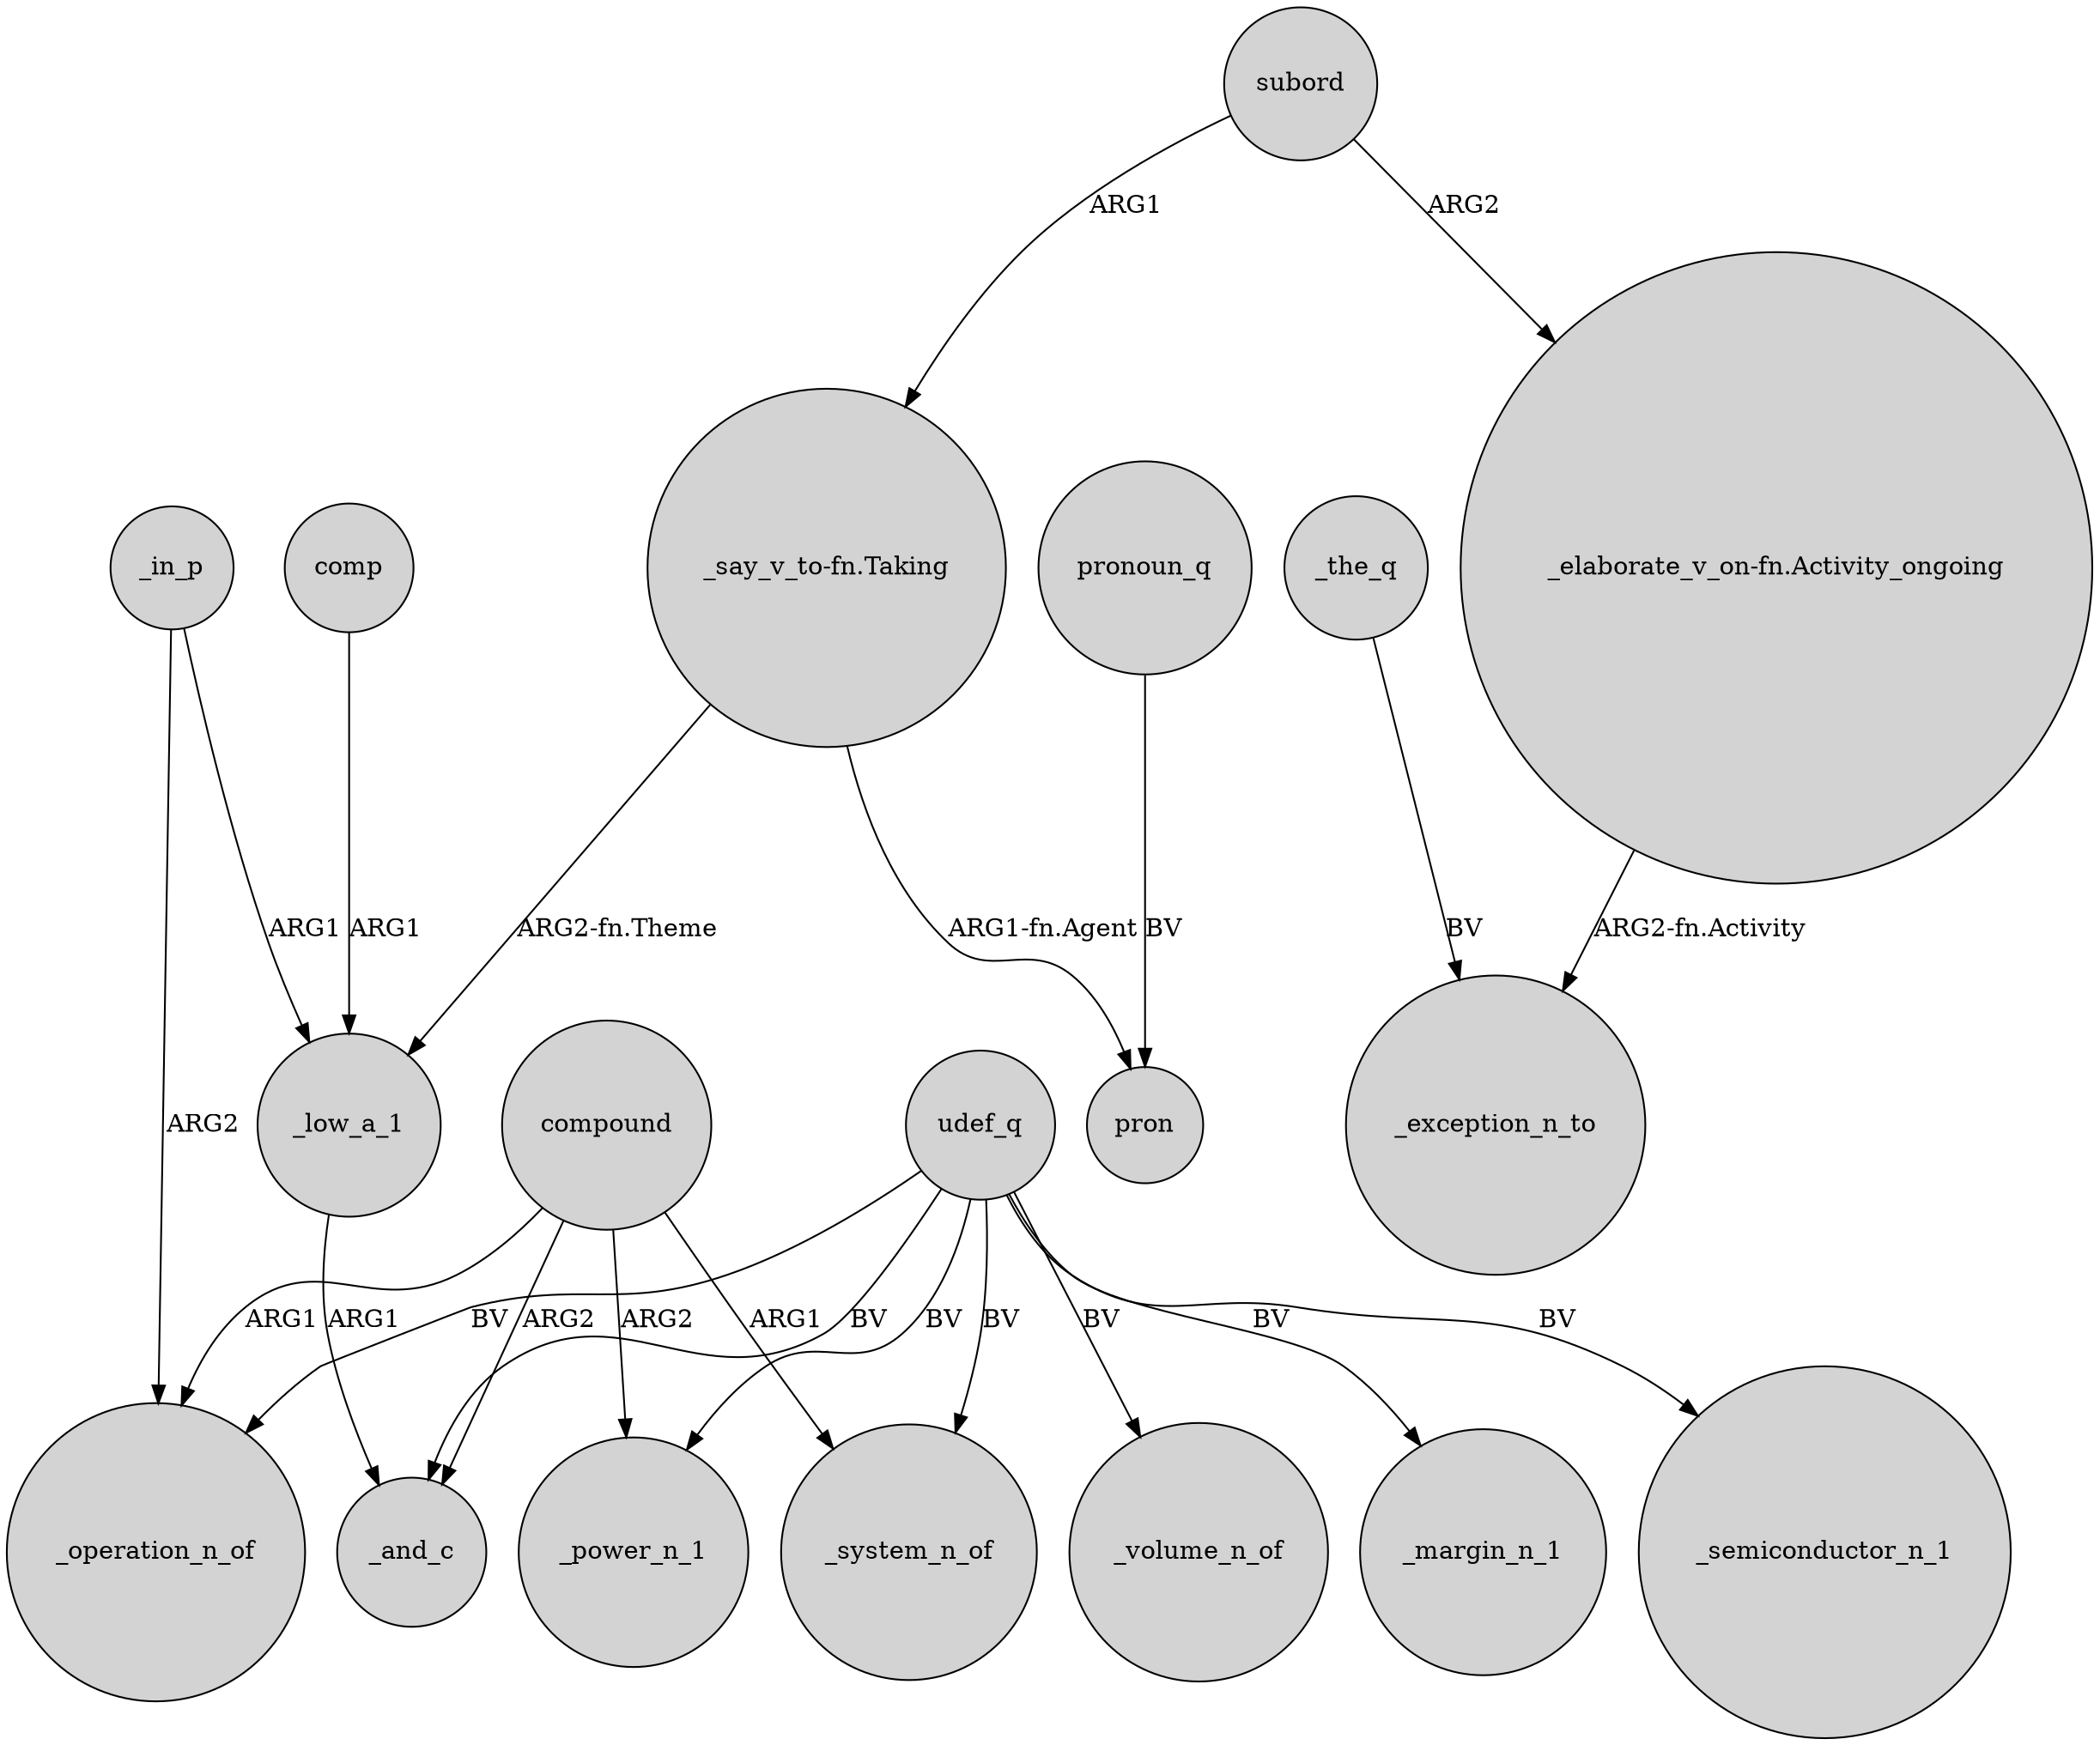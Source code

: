 digraph {
	node [shape=circle style=filled]
	compound -> _system_n_of [label=ARG1]
	_in_p -> _operation_n_of [label=ARG2]
	comp -> _low_a_1 [label=ARG1]
	_low_a_1 -> _and_c [label=ARG1]
	udef_q -> _margin_n_1 [label=BV]
	udef_q -> _semiconductor_n_1 [label=BV]
	_the_q -> _exception_n_to [label=BV]
	compound -> _operation_n_of [label=ARG1]
	udef_q -> _and_c [label=BV]
	udef_q -> _volume_n_of [label=BV]
	compound -> _and_c [label=ARG2]
	compound -> _power_n_1 [label=ARG2]
	"_say_v_to-fn.Taking" -> pron [label="ARG1-fn.Agent"]
	pronoun_q -> pron [label=BV]
	subord -> "_say_v_to-fn.Taking" [label=ARG1]
	udef_q -> _operation_n_of [label=BV]
	udef_q -> _system_n_of [label=BV]
	subord -> "_elaborate_v_on-fn.Activity_ongoing" [label=ARG2]
	_in_p -> _low_a_1 [label=ARG1]
	"_elaborate_v_on-fn.Activity_ongoing" -> _exception_n_to [label="ARG2-fn.Activity"]
	"_say_v_to-fn.Taking" -> _low_a_1 [label="ARG2-fn.Theme"]
	udef_q -> _power_n_1 [label=BV]
}
